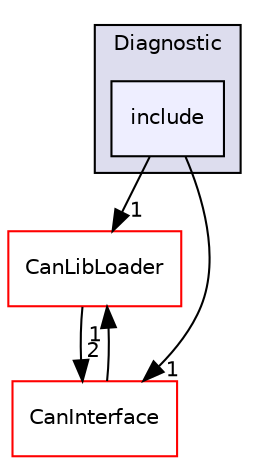 digraph "Diagnostic/include" {
  compound=true
  node [ fontsize="10", fontname="Helvetica"];
  edge [ labelfontsize="10", labelfontname="Helvetica"];
  subgraph clusterdir_00a67c2d395442b12f2c8899a8f35818 {
    graph [ bgcolor="#ddddee", pencolor="black", label="Diagnostic" fontname="Helvetica", fontsize="10", URL="dir_00a67c2d395442b12f2c8899a8f35818.html"]
  dir_0b3df24efd404e60dc41856b4efe9768 [shape=box, label="include", style="filled", fillcolor="#eeeeff", pencolor="black", URL="dir_0b3df24efd404e60dc41856b4efe9768.html"];
  }
  dir_9c47e0b3b9d011e29e21289b959af4df [shape=box label="CanLibLoader" fillcolor="white" style="filled" color="red" URL="dir_9c47e0b3b9d011e29e21289b959af4df.html"];
  dir_1f0e3058fad0934718aa0fd5f744cca0 [shape=box label="CanInterface" fillcolor="white" style="filled" color="red" URL="dir_1f0e3058fad0934718aa0fd5f744cca0.html"];
  dir_0b3df24efd404e60dc41856b4efe9768->dir_9c47e0b3b9d011e29e21289b959af4df [headlabel="1", labeldistance=1.5 headhref="dir_000013_000009.html"];
  dir_0b3df24efd404e60dc41856b4efe9768->dir_1f0e3058fad0934718aa0fd5f744cca0 [headlabel="1", labeldistance=1.5 headhref="dir_000013_000000.html"];
  dir_9c47e0b3b9d011e29e21289b959af4df->dir_1f0e3058fad0934718aa0fd5f744cca0 [headlabel="2", labeldistance=1.5 headhref="dir_000009_000000.html"];
  dir_1f0e3058fad0934718aa0fd5f744cca0->dir_9c47e0b3b9d011e29e21289b959af4df [headlabel="1", labeldistance=1.5 headhref="dir_000000_000009.html"];
}
